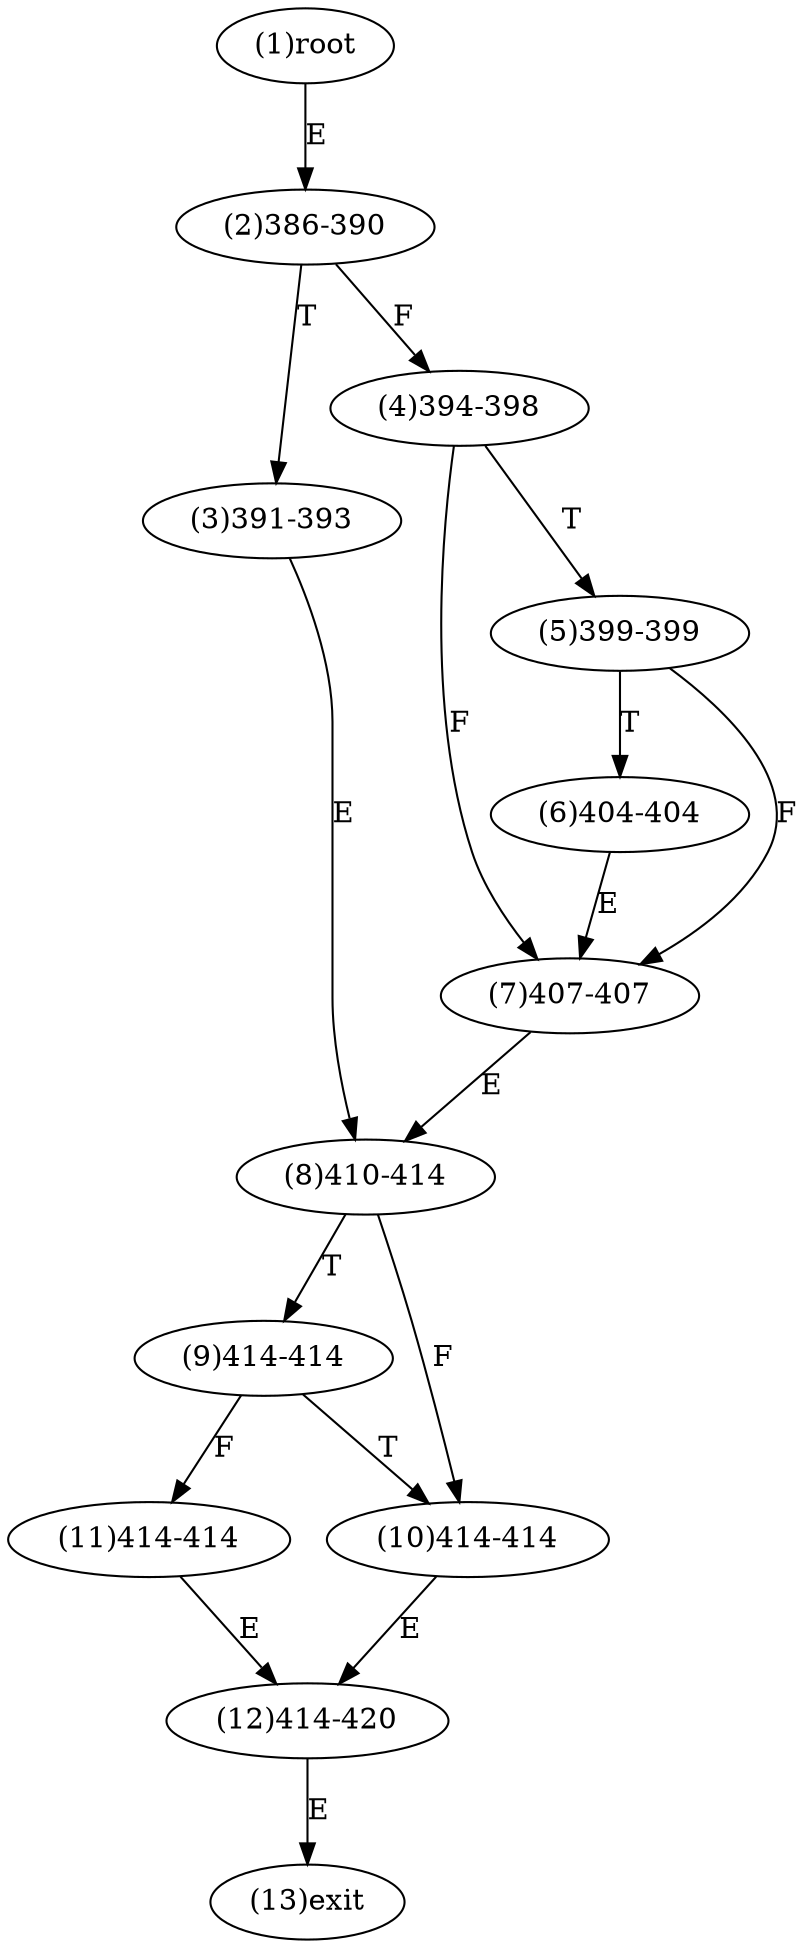 digraph "" { 
1[ label="(1)root"];
2[ label="(2)386-390"];
3[ label="(3)391-393"];
4[ label="(4)394-398"];
5[ label="(5)399-399"];
6[ label="(6)404-404"];
7[ label="(7)407-407"];
8[ label="(8)410-414"];
9[ label="(9)414-414"];
10[ label="(10)414-414"];
11[ label="(11)414-414"];
12[ label="(12)414-420"];
13[ label="(13)exit"];
1->2[ label="E"];
2->4[ label="F"];
2->3[ label="T"];
3->8[ label="E"];
4->7[ label="F"];
4->5[ label="T"];
5->7[ label="F"];
5->6[ label="T"];
6->7[ label="E"];
7->8[ label="E"];
8->10[ label="F"];
8->9[ label="T"];
9->11[ label="F"];
9->10[ label="T"];
10->12[ label="E"];
11->12[ label="E"];
12->13[ label="E"];
}